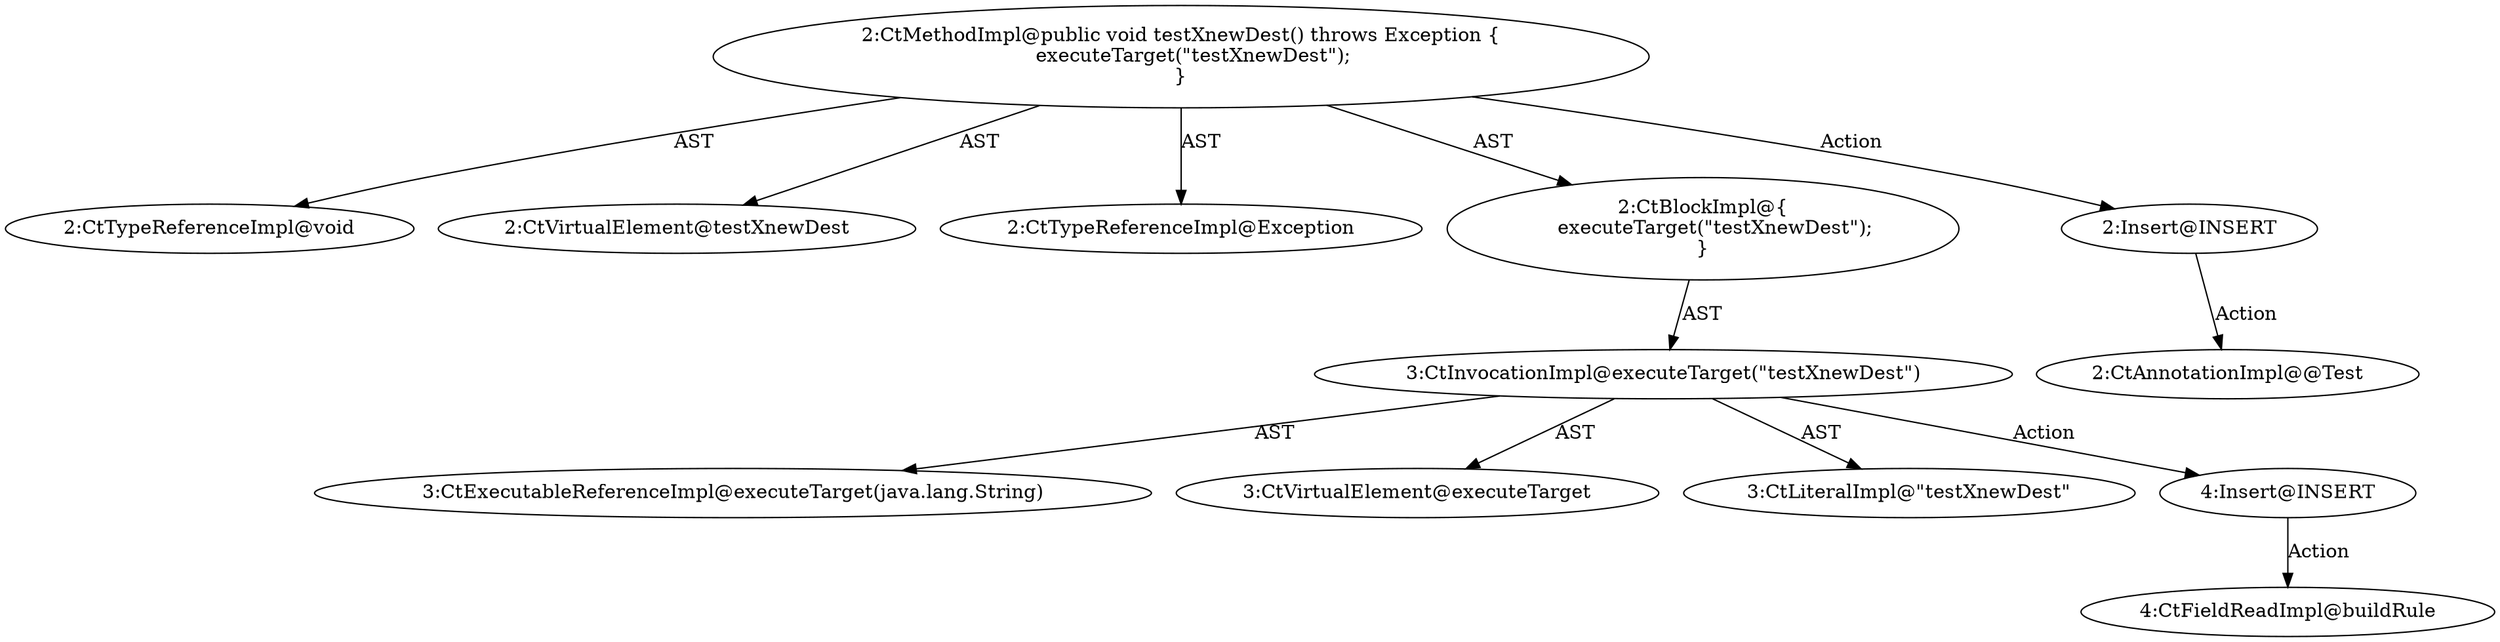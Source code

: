 digraph "testXnewDest#?" {
0 [label="2:CtTypeReferenceImpl@void" shape=ellipse]
1 [label="2:CtVirtualElement@testXnewDest" shape=ellipse]
2 [label="2:CtTypeReferenceImpl@Exception" shape=ellipse]
3 [label="3:CtExecutableReferenceImpl@executeTarget(java.lang.String)" shape=ellipse]
4 [label="3:CtVirtualElement@executeTarget" shape=ellipse]
5 [label="3:CtLiteralImpl@\"testXnewDest\"" shape=ellipse]
6 [label="3:CtInvocationImpl@executeTarget(\"testXnewDest\")" shape=ellipse]
7 [label="2:CtBlockImpl@\{
    executeTarget(\"testXnewDest\");
\}" shape=ellipse]
8 [label="2:CtMethodImpl@public void testXnewDest() throws Exception \{
    executeTarget(\"testXnewDest\");
\}" shape=ellipse]
9 [label="2:Insert@INSERT" shape=ellipse]
10 [label="2:CtAnnotationImpl@@Test" shape=ellipse]
11 [label="4:Insert@INSERT" shape=ellipse]
12 [label="4:CtFieldReadImpl@buildRule" shape=ellipse]
6 -> 4 [label="AST"];
6 -> 3 [label="AST"];
6 -> 5 [label="AST"];
6 -> 11 [label="Action"];
7 -> 6 [label="AST"];
8 -> 1 [label="AST"];
8 -> 0 [label="AST"];
8 -> 2 [label="AST"];
8 -> 7 [label="AST"];
8 -> 9 [label="Action"];
9 -> 10 [label="Action"];
11 -> 12 [label="Action"];
}